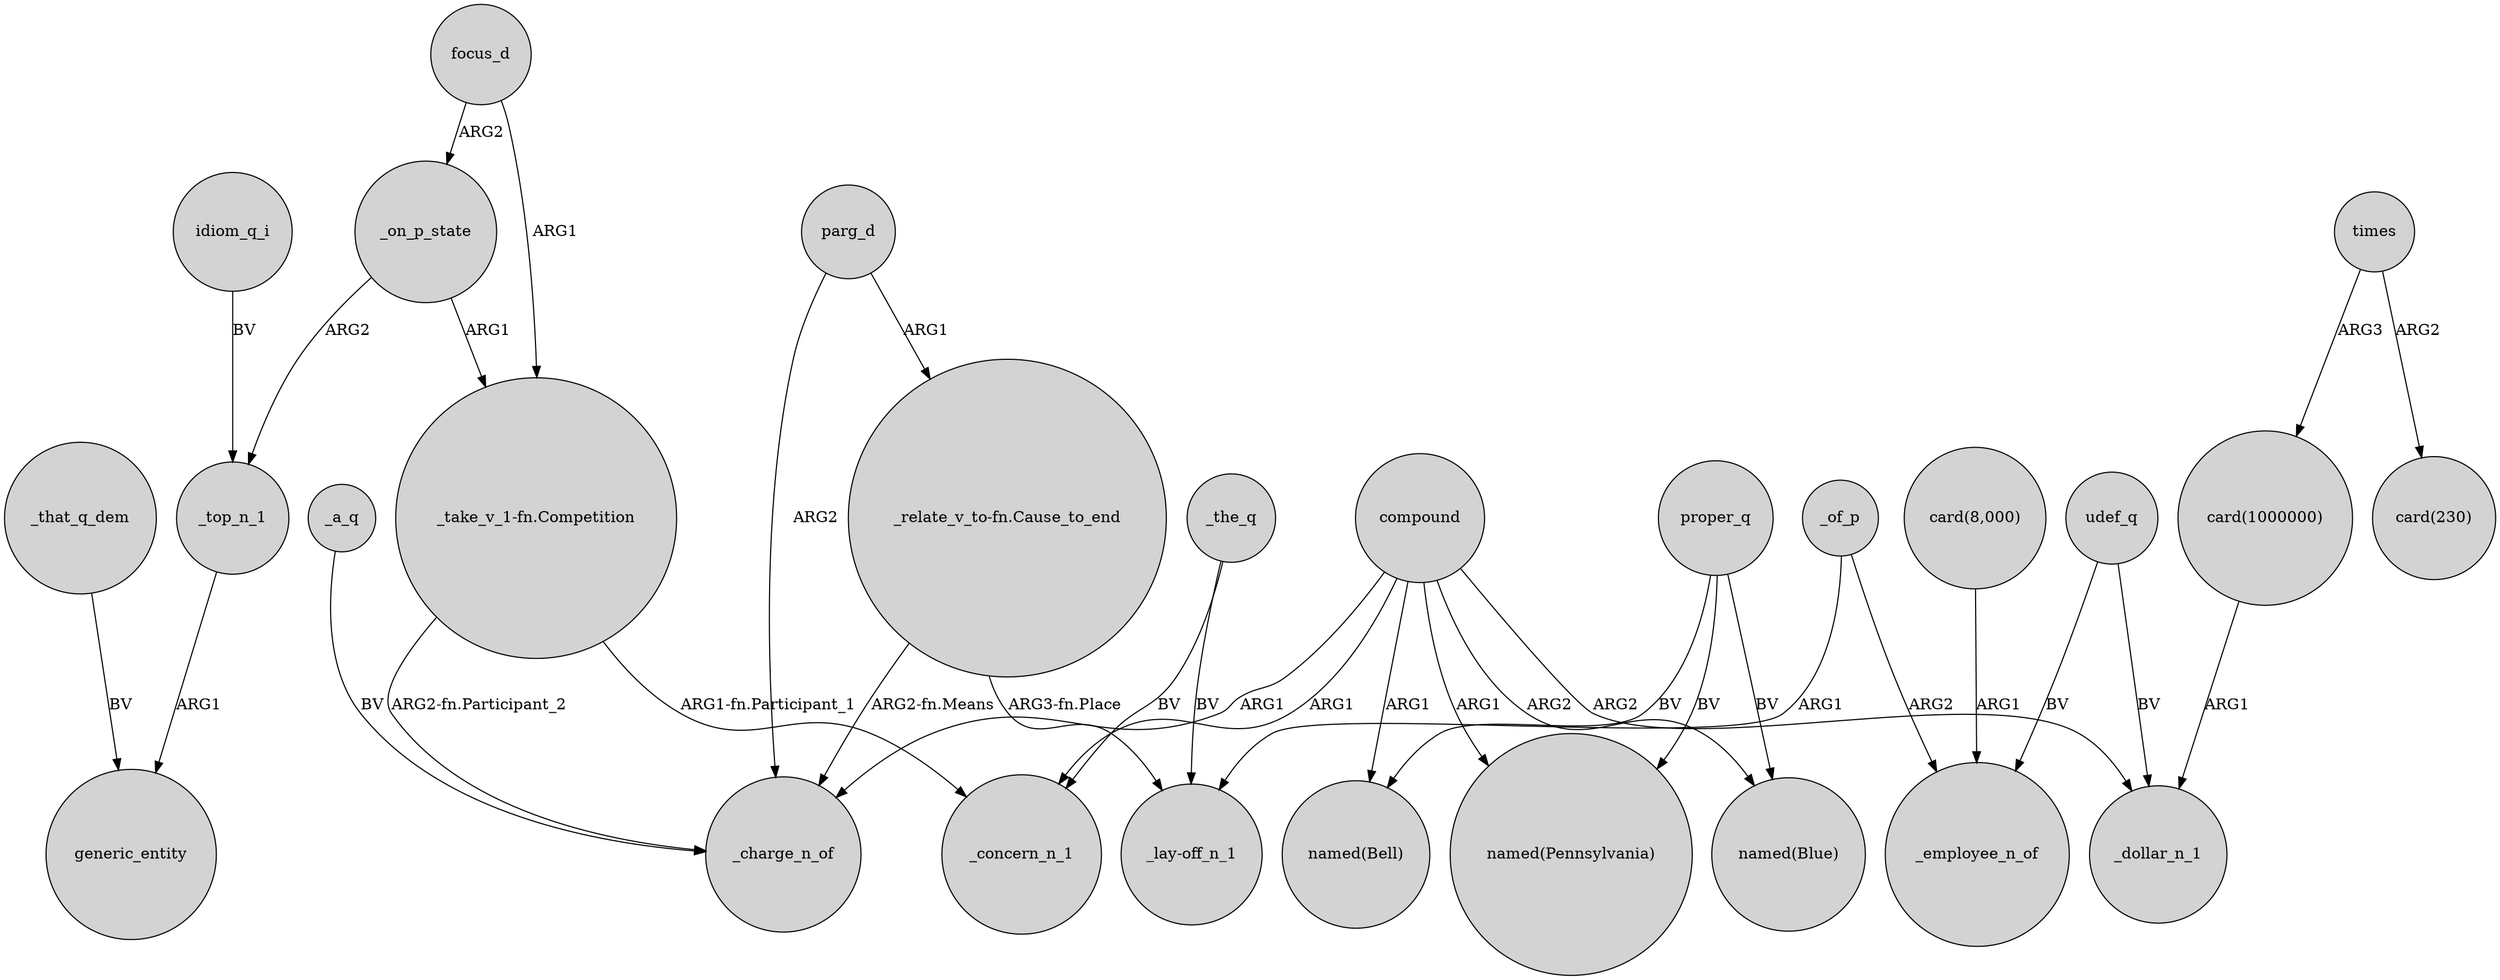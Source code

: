 digraph {
	node [shape=circle style=filled]
	_on_p_state -> _top_n_1 [label=ARG2]
	"_relate_v_to-fn.Cause_to_end" -> "_lay-off_n_1" [label="ARG3-fn.Place"]
	_top_n_1 -> generic_entity [label=ARG1]
	compound -> "named(Bell)" [label=ARG1]
	"_take_v_1-fn.Competition" -> _charge_n_of [label="ARG2-fn.Participant_2"]
	proper_q -> "named(Blue)" [label=BV]
	times -> "card(1000000)" [label=ARG3]
	compound -> _dollar_n_1 [label=ARG2]
	_a_q -> _charge_n_of [label=BV]
	_of_p -> "_lay-off_n_1" [label=ARG1]
	focus_d -> _on_p_state [label=ARG2]
	_the_q -> _concern_n_1 [label=BV]
	_on_p_state -> "_take_v_1-fn.Competition" [label=ARG1]
	focus_d -> "_take_v_1-fn.Competition" [label=ARG1]
	compound -> _charge_n_of [label=ARG1]
	compound -> "named(Blue)" [label=ARG2]
	parg_d -> "_relate_v_to-fn.Cause_to_end" [label=ARG1]
	proper_q -> "named(Bell)" [label=BV]
	udef_q -> _dollar_n_1 [label=BV]
	"_take_v_1-fn.Competition" -> _concern_n_1 [label="ARG1-fn.Participant_1"]
	"card(1000000)" -> _dollar_n_1 [label=ARG1]
	compound -> _concern_n_1 [label=ARG1]
	"card(8,000)" -> _employee_n_of [label=ARG1]
	_of_p -> _employee_n_of [label=ARG2]
	idiom_q_i -> _top_n_1 [label=BV]
	compound -> "named(Pennsylvania)" [label=ARG1]
	_the_q -> "_lay-off_n_1" [label=BV]
	parg_d -> _charge_n_of [label=ARG2]
	_that_q_dem -> generic_entity [label=BV]
	times -> "card(230)" [label=ARG2]
	udef_q -> _employee_n_of [label=BV]
	"_relate_v_to-fn.Cause_to_end" -> _charge_n_of [label="ARG2-fn.Means"]
	proper_q -> "named(Pennsylvania)" [label=BV]
}
